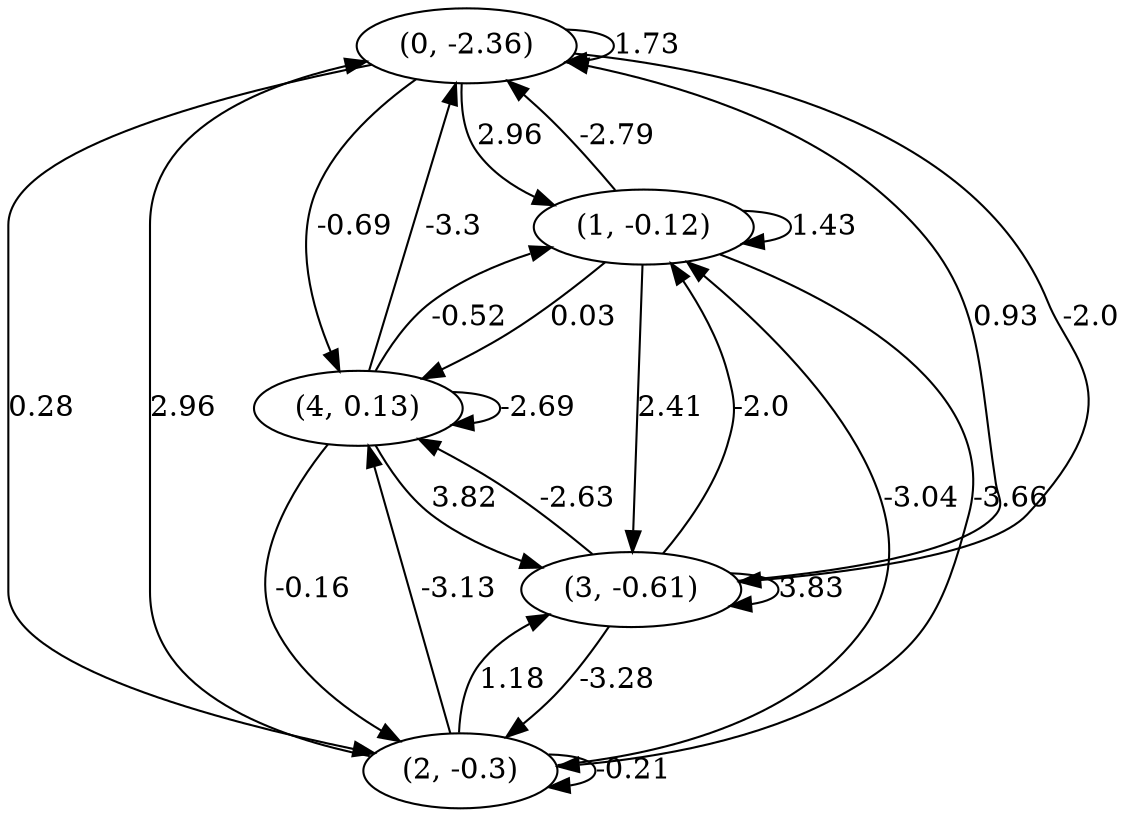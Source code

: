 digraph {
    0 [ label = "(0, -2.36)" ]
    1 [ label = "(1, -0.12)" ]
    2 [ label = "(2, -0.3)" ]
    3 [ label = "(3, -0.61)" ]
    4 [ label = "(4, 0.13)" ]
    0 -> 0 [ label = "1.73" ]
    1 -> 1 [ label = "1.43" ]
    2 -> 2 [ label = "-0.21" ]
    3 -> 3 [ label = "3.83" ]
    4 -> 4 [ label = "-2.69" ]
    1 -> 0 [ label = "-2.79" ]
    2 -> 0 [ label = "2.96" ]
    3 -> 0 [ label = "0.93" ]
    4 -> 0 [ label = "-3.3" ]
    0 -> 1 [ label = "2.96" ]
    2 -> 1 [ label = "-3.04" ]
    3 -> 1 [ label = "-2.0" ]
    4 -> 1 [ label = "-0.52" ]
    0 -> 2 [ label = "0.28" ]
    1 -> 2 [ label = "-3.66" ]
    3 -> 2 [ label = "-3.28" ]
    4 -> 2 [ label = "-0.16" ]
    0 -> 3 [ label = "-2.0" ]
    1 -> 3 [ label = "2.41" ]
    2 -> 3 [ label = "1.18" ]
    4 -> 3 [ label = "3.82" ]
    0 -> 4 [ label = "-0.69" ]
    1 -> 4 [ label = "0.03" ]
    2 -> 4 [ label = "-3.13" ]
    3 -> 4 [ label = "-2.63" ]
}

